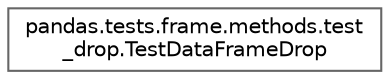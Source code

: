 digraph "Graphical Class Hierarchy"
{
 // LATEX_PDF_SIZE
  bgcolor="transparent";
  edge [fontname=Helvetica,fontsize=10,labelfontname=Helvetica,labelfontsize=10];
  node [fontname=Helvetica,fontsize=10,shape=box,height=0.2,width=0.4];
  rankdir="LR";
  Node0 [id="Node000000",label="pandas.tests.frame.methods.test\l_drop.TestDataFrameDrop",height=0.2,width=0.4,color="grey40", fillcolor="white", style="filled",URL="$d8/dbe/classpandas_1_1tests_1_1frame_1_1methods_1_1test__drop_1_1TestDataFrameDrop.html",tooltip=" "];
}
